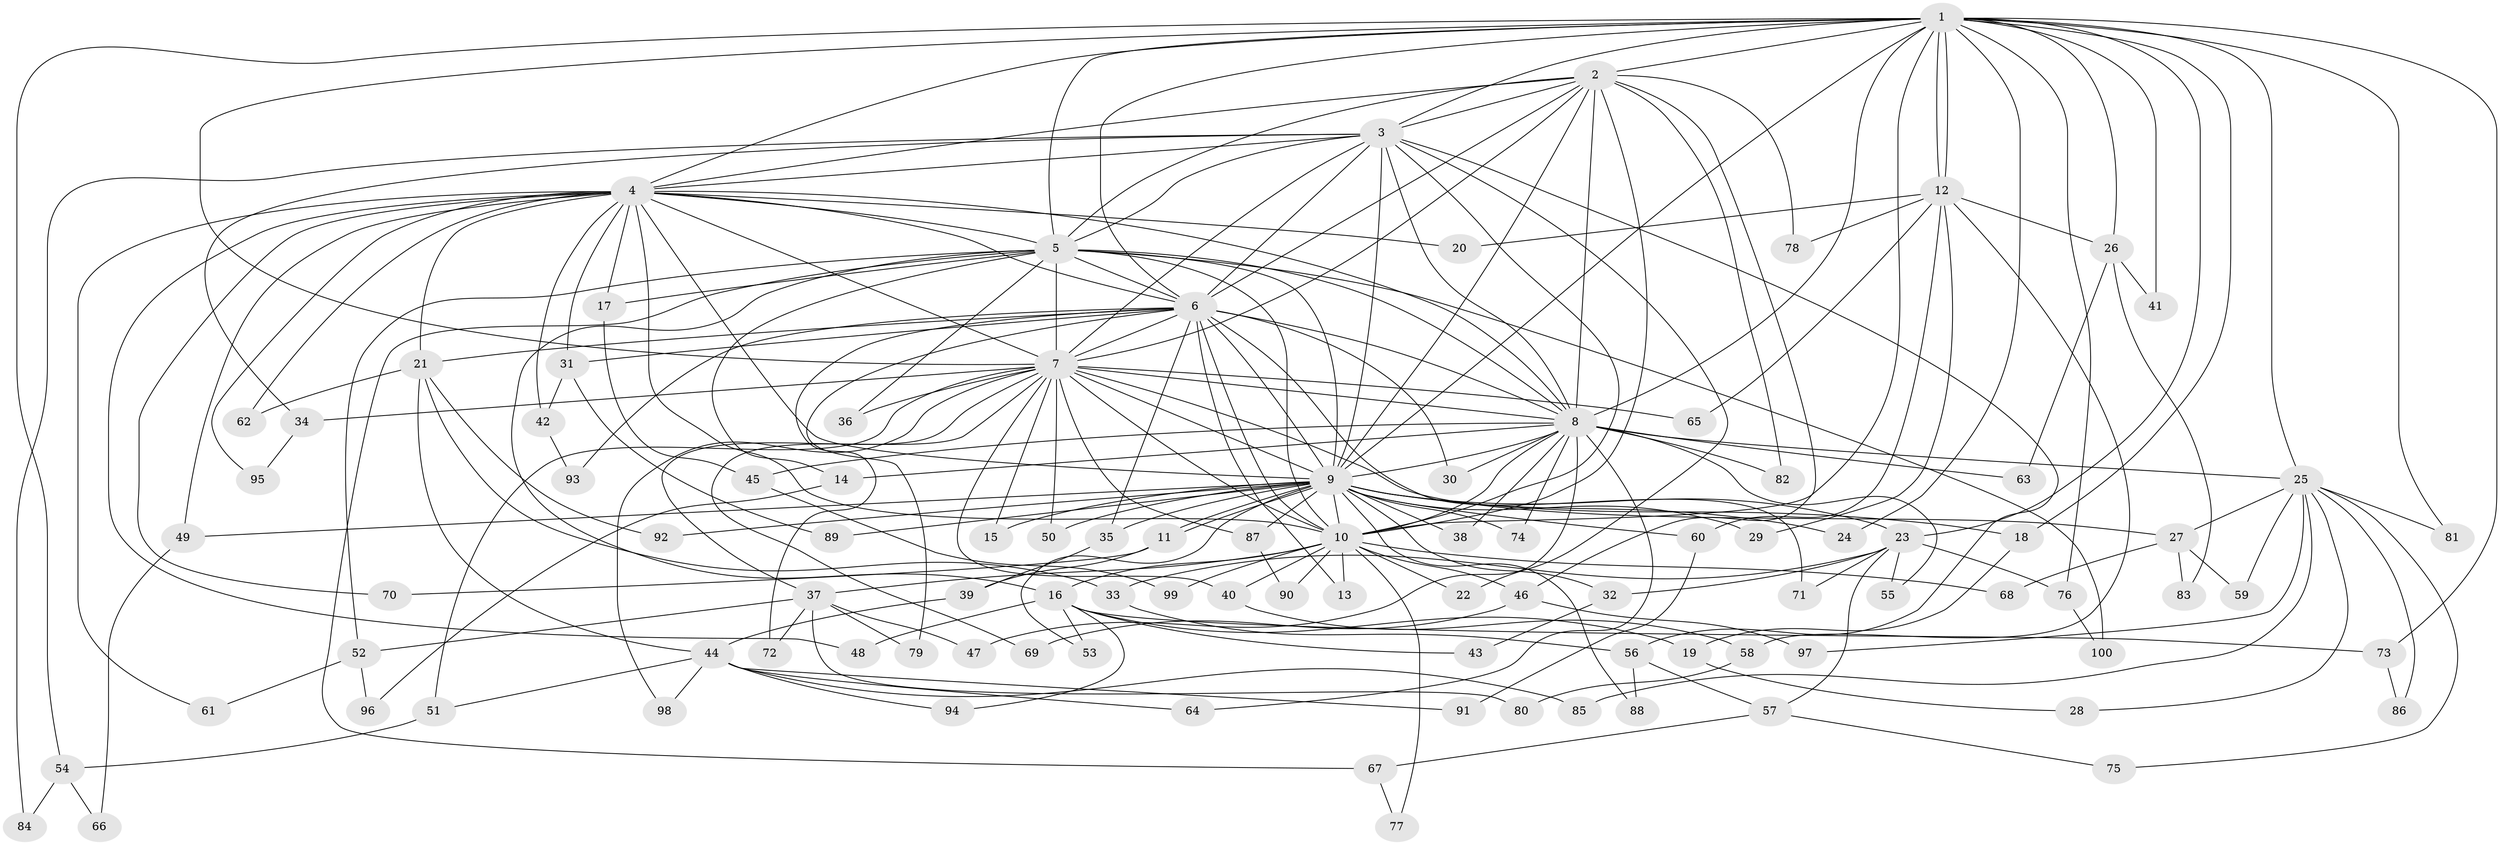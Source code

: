 // Generated by graph-tools (version 1.1) at 2025/14/03/09/25 04:14:09]
// undirected, 100 vertices, 225 edges
graph export_dot {
graph [start="1"]
  node [color=gray90,style=filled];
  1;
  2;
  3;
  4;
  5;
  6;
  7;
  8;
  9;
  10;
  11;
  12;
  13;
  14;
  15;
  16;
  17;
  18;
  19;
  20;
  21;
  22;
  23;
  24;
  25;
  26;
  27;
  28;
  29;
  30;
  31;
  32;
  33;
  34;
  35;
  36;
  37;
  38;
  39;
  40;
  41;
  42;
  43;
  44;
  45;
  46;
  47;
  48;
  49;
  50;
  51;
  52;
  53;
  54;
  55;
  56;
  57;
  58;
  59;
  60;
  61;
  62;
  63;
  64;
  65;
  66;
  67;
  68;
  69;
  70;
  71;
  72;
  73;
  74;
  75;
  76;
  77;
  78;
  79;
  80;
  81;
  82;
  83;
  84;
  85;
  86;
  87;
  88;
  89;
  90;
  91;
  92;
  93;
  94;
  95;
  96;
  97;
  98;
  99;
  100;
  1 -- 2;
  1 -- 3;
  1 -- 4;
  1 -- 5;
  1 -- 6;
  1 -- 7;
  1 -- 8;
  1 -- 9;
  1 -- 10;
  1 -- 12;
  1 -- 12;
  1 -- 18;
  1 -- 23;
  1 -- 24;
  1 -- 25;
  1 -- 26;
  1 -- 41;
  1 -- 54;
  1 -- 73;
  1 -- 76;
  1 -- 81;
  2 -- 3;
  2 -- 4;
  2 -- 5;
  2 -- 6;
  2 -- 7;
  2 -- 8;
  2 -- 9;
  2 -- 10;
  2 -- 46;
  2 -- 78;
  2 -- 82;
  3 -- 4;
  3 -- 5;
  3 -- 6;
  3 -- 7;
  3 -- 8;
  3 -- 9;
  3 -- 10;
  3 -- 22;
  3 -- 34;
  3 -- 56;
  3 -- 84;
  4 -- 5;
  4 -- 6;
  4 -- 7;
  4 -- 8;
  4 -- 9;
  4 -- 10;
  4 -- 17;
  4 -- 20;
  4 -- 21;
  4 -- 31;
  4 -- 42;
  4 -- 48;
  4 -- 49;
  4 -- 61;
  4 -- 62;
  4 -- 70;
  4 -- 95;
  5 -- 6;
  5 -- 7;
  5 -- 8;
  5 -- 9;
  5 -- 10;
  5 -- 14;
  5 -- 16;
  5 -- 17;
  5 -- 36;
  5 -- 52;
  5 -- 67;
  5 -- 100;
  6 -- 7;
  6 -- 8;
  6 -- 9;
  6 -- 10;
  6 -- 13;
  6 -- 21;
  6 -- 30;
  6 -- 31;
  6 -- 35;
  6 -- 71;
  6 -- 72;
  6 -- 79;
  6 -- 93;
  7 -- 8;
  7 -- 9;
  7 -- 10;
  7 -- 15;
  7 -- 27;
  7 -- 34;
  7 -- 36;
  7 -- 37;
  7 -- 40;
  7 -- 50;
  7 -- 51;
  7 -- 65;
  7 -- 69;
  7 -- 87;
  7 -- 98;
  8 -- 9;
  8 -- 10;
  8 -- 14;
  8 -- 25;
  8 -- 30;
  8 -- 38;
  8 -- 45;
  8 -- 47;
  8 -- 55;
  8 -- 63;
  8 -- 64;
  8 -- 74;
  8 -- 82;
  9 -- 10;
  9 -- 11;
  9 -- 11;
  9 -- 15;
  9 -- 18;
  9 -- 23;
  9 -- 24;
  9 -- 29;
  9 -- 32;
  9 -- 35;
  9 -- 38;
  9 -- 49;
  9 -- 50;
  9 -- 53;
  9 -- 60;
  9 -- 74;
  9 -- 87;
  9 -- 88;
  9 -- 89;
  9 -- 92;
  10 -- 13;
  10 -- 16;
  10 -- 22;
  10 -- 37;
  10 -- 40;
  10 -- 46;
  10 -- 68;
  10 -- 77;
  10 -- 90;
  10 -- 99;
  11 -- 39;
  11 -- 70;
  12 -- 20;
  12 -- 26;
  12 -- 29;
  12 -- 58;
  12 -- 60;
  12 -- 65;
  12 -- 78;
  14 -- 96;
  16 -- 19;
  16 -- 43;
  16 -- 48;
  16 -- 53;
  16 -- 73;
  16 -- 94;
  17 -- 45;
  18 -- 19;
  19 -- 28;
  21 -- 33;
  21 -- 44;
  21 -- 62;
  21 -- 92;
  23 -- 32;
  23 -- 33;
  23 -- 55;
  23 -- 57;
  23 -- 71;
  23 -- 76;
  25 -- 27;
  25 -- 28;
  25 -- 59;
  25 -- 75;
  25 -- 81;
  25 -- 85;
  25 -- 86;
  25 -- 97;
  26 -- 41;
  26 -- 63;
  26 -- 83;
  27 -- 59;
  27 -- 68;
  27 -- 83;
  31 -- 42;
  31 -- 89;
  32 -- 43;
  33 -- 56;
  34 -- 95;
  35 -- 39;
  37 -- 47;
  37 -- 52;
  37 -- 72;
  37 -- 79;
  37 -- 80;
  39 -- 44;
  40 -- 58;
  42 -- 93;
  44 -- 51;
  44 -- 64;
  44 -- 85;
  44 -- 91;
  44 -- 94;
  44 -- 98;
  45 -- 99;
  46 -- 69;
  46 -- 97;
  49 -- 66;
  51 -- 54;
  52 -- 61;
  52 -- 96;
  54 -- 66;
  54 -- 84;
  56 -- 57;
  56 -- 88;
  57 -- 67;
  57 -- 75;
  58 -- 80;
  60 -- 91;
  67 -- 77;
  73 -- 86;
  76 -- 100;
  87 -- 90;
}
